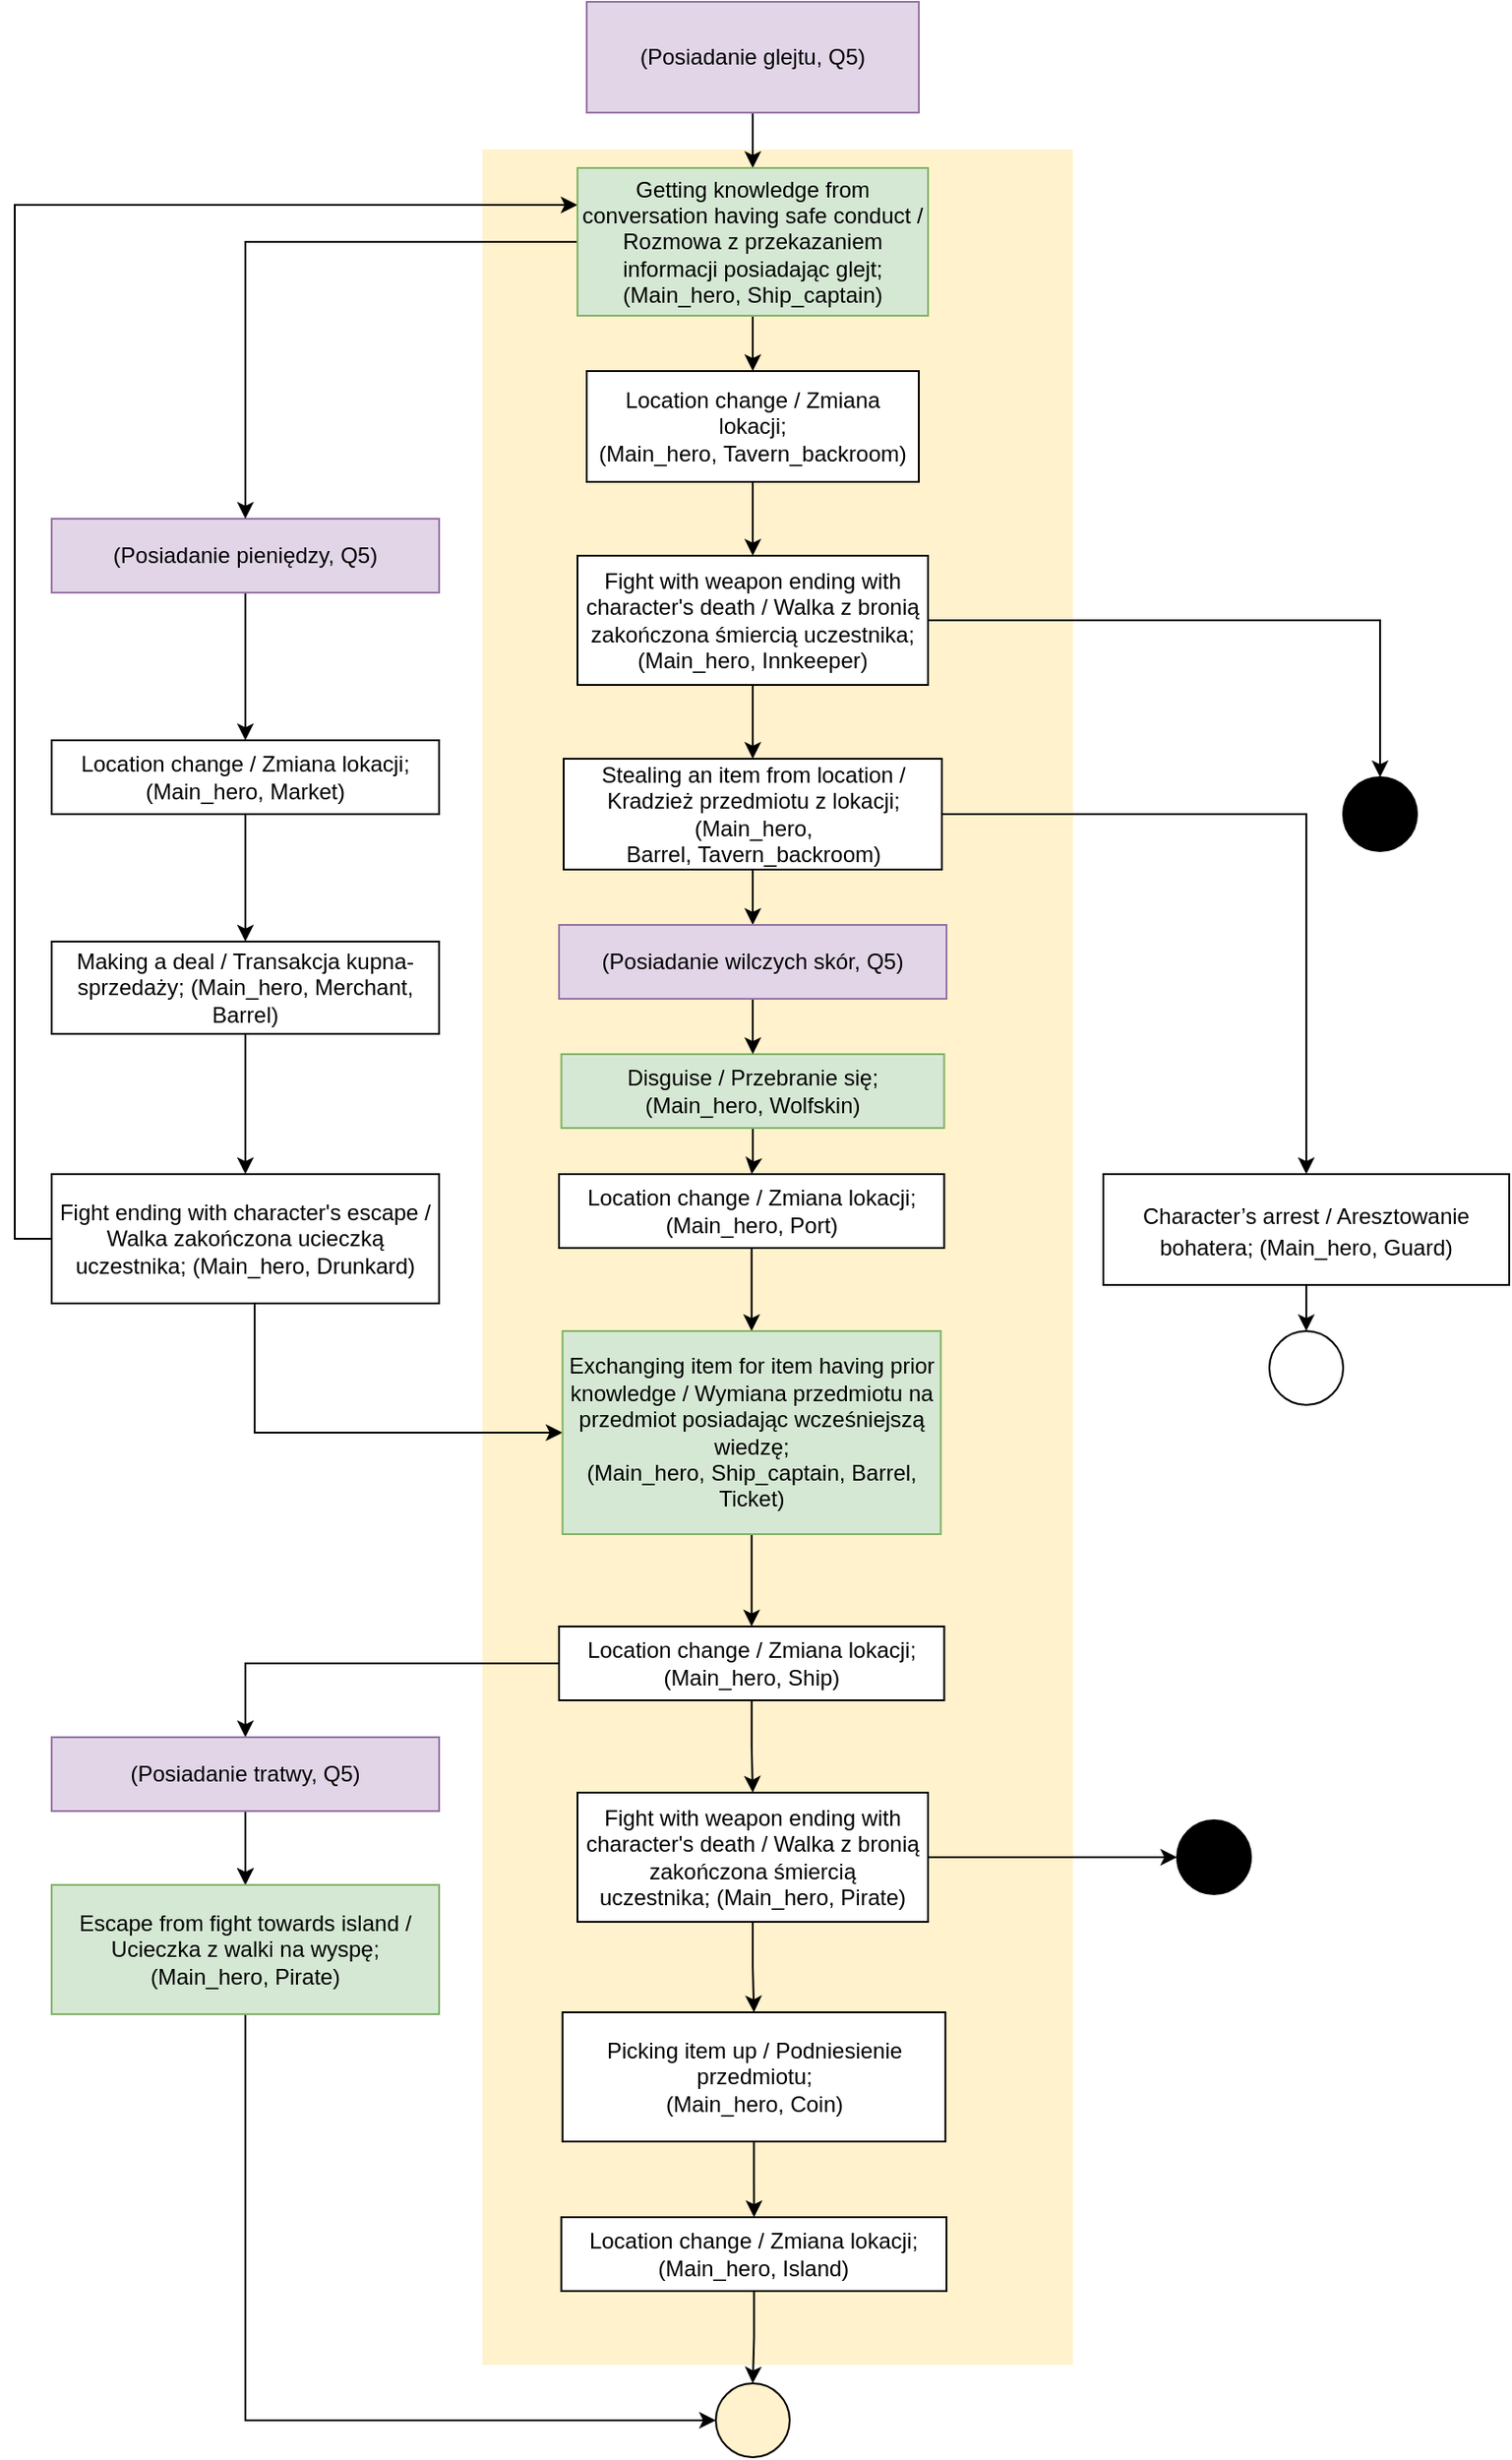 <mxfile version="14.5.1" type="device"><diagram id="zrbsFr-qhh6U__MejUAc" name="Strona-1"><mxGraphModel dx="2153" dy="926" grid="1" gridSize="10" guides="1" tooltips="1" connect="1" arrows="1" fold="1" page="1" pageScale="1" pageWidth="827" pageHeight="1169" math="0" shadow="0"><root><mxCell id="0"/><mxCell id="1" parent="0"/><mxCell id="CwZgO_pVpgkWuE0FBuKS-7" value="&lt;span style=&quot;color: rgba(0, 0, 0, 0); font-family: monospace; font-size: 0px; text-align: start;&quot;&gt;x&lt;/span&gt;" style="rounded=0;whiteSpace=wrap;html=1;strokeColor=none;fillColor=#fff2cc;" parent="1" vertex="1"><mxGeometry x="-564.5" y="90" width="320" height="1200" as="geometry"/></mxCell><mxCell id="lCt40lMM1meItMbEuGE0-6" style="edgeStyle=orthogonalEdgeStyle;rounded=0;orthogonalLoop=1;jettySize=auto;html=1;" parent="1" source="CwZgO_pVpgkWuE0FBuKS-3" target="lCt40lMM1meItMbEuGE0-1" edge="1"><mxGeometry relative="1" as="geometry"/></mxCell><mxCell id="CwZgO_pVpgkWuE0FBuKS-3" value="(Posiadanie glejtu, Q5)" style="rounded=0;whiteSpace=wrap;html=1;fillColor=#e1d5e7;strokeColor=#9673a6;" parent="1" vertex="1"><mxGeometry x="-508" y="10" width="180" height="60" as="geometry"/></mxCell><mxCell id="lm-zcwHoMeVhdbdh3yg9-1" style="edgeStyle=orthogonalEdgeStyle;rounded=0;orthogonalLoop=1;jettySize=auto;html=1;" parent="1" source="CwZgO_pVpgkWuE0FBuKS-15" target="t1fZ5_3LvZow0oJkhHbm-9" edge="1"><mxGeometry relative="1" as="geometry"/></mxCell><mxCell id="CwZgO_pVpgkWuE0FBuKS-15" value="&lt;font style=&quot;font-size: 12px;&quot;&gt;Location change / Zmiana lokacji; (Main_hero,&amp;nbsp;Tavern_backroom&lt;span style=&quot;background-color: initial;&quot;&gt;)&lt;/span&gt;&lt;br&gt;&lt;/font&gt;" style="rounded=0;whiteSpace=wrap;html=1;" parent="1" vertex="1"><mxGeometry x="-508" y="210" width="180" height="60" as="geometry"/></mxCell><mxCell id="t1fZ5_3LvZow0oJkhHbm-70" style="edgeStyle=orthogonalEdgeStyle;rounded=0;orthogonalLoop=1;jettySize=auto;html=1;fontFamily=Helvetica;fontSize=12;" parent="1" source="t1fZ5_3LvZow0oJkhHbm-5" target="t1fZ5_3LvZow0oJkhHbm-69" edge="1"><mxGeometry relative="1" as="geometry"/></mxCell><mxCell id="t1fZ5_3LvZow0oJkhHbm-5" value="&lt;font style=&quot;font-size: 12px&quot;&gt;(Posiadanie pieniędzy, Q5)&lt;/font&gt;" style="rounded=0;whiteSpace=wrap;html=1;strokeColor=#9673a6;fillColor=#e1d5e7;" parent="1" vertex="1"><mxGeometry x="-798" y="290" width="210" height="40" as="geometry"/></mxCell><mxCell id="t1fZ5_3LvZow0oJkhHbm-28" style="edgeStyle=orthogonalEdgeStyle;rounded=0;orthogonalLoop=1;jettySize=auto;html=1;entryX=0.5;entryY=0;entryDx=0;entryDy=0;fontFamily=Helvetica;fontSize=12;" parent="1" source="t1fZ5_3LvZow0oJkhHbm-9" target="t1fZ5_3LvZow0oJkhHbm-13" edge="1"><mxGeometry relative="1" as="geometry"><Array as="points"><mxPoint x="-78" y="345"/><mxPoint x="-78" y="430"/></Array></mxGeometry></mxCell><mxCell id="Om7I4k83CMP8oxTzi91N-5" style="edgeStyle=orthogonalEdgeStyle;rounded=0;orthogonalLoop=1;jettySize=auto;html=1;" parent="1" source="t1fZ5_3LvZow0oJkhHbm-9" target="t1fZ5_3LvZow0oJkhHbm-29" edge="1"><mxGeometry relative="1" as="geometry"/></mxCell><mxCell id="t1fZ5_3LvZow0oJkhHbm-9" value="Fight with weapon ending with character's death / Walka z bronią zakończona śmiercią uczestnika; (Main_hero, Innkeeper)" style="rounded=0;whiteSpace=wrap;html=1;sketch=0;align=center;" parent="1" vertex="1"><mxGeometry x="-513" y="310" width="190" height="70" as="geometry"/></mxCell><mxCell id="t1fZ5_3LvZow0oJkhHbm-13" value="" style="ellipse;whiteSpace=wrap;html=1;aspect=fixed;fontSize=14;align=center;fillColor=#000000;" parent="1" vertex="1"><mxGeometry x="-98" y="430" width="40" height="40" as="geometry"/></mxCell><mxCell id="lCt40lMM1meItMbEuGE0-10" style="edgeStyle=orthogonalEdgeStyle;rounded=0;orthogonalLoop=1;jettySize=auto;html=1;" parent="1" source="t1fZ5_3LvZow0oJkhHbm-29" target="t1fZ5_3LvZow0oJkhHbm-45" edge="1"><mxGeometry relative="1" as="geometry"/></mxCell><mxCell id="izLxYlYq_N0TrJulpBip-1" style="edgeStyle=orthogonalEdgeStyle;rounded=0;orthogonalLoop=1;jettySize=auto;html=1;entryX=0.5;entryY=0;entryDx=0;entryDy=0;" parent="1" source="t1fZ5_3LvZow0oJkhHbm-29" target="t1fZ5_3LvZow0oJkhHbm-40" edge="1"><mxGeometry relative="1" as="geometry"/></mxCell><mxCell id="t1fZ5_3LvZow0oJkhHbm-29" value="&lt;font style=&quot;font-size: 12px;&quot;&gt;Stealing an item from location / Kradzież przedmiotu z lokacji; (Main_hero, Barrel,&amp;nbsp;Tavern_backroom)&lt;/font&gt;" style="rounded=0;whiteSpace=wrap;html=1;sketch=0;align=center;" parent="1" vertex="1"><mxGeometry x="-520.5" y="420" width="205" height="60" as="geometry"/></mxCell><mxCell id="lCt40lMM1meItMbEuGE0-18" style="edgeStyle=orthogonalEdgeStyle;rounded=0;orthogonalLoop=1;jettySize=auto;html=1;" parent="1" source="t1fZ5_3LvZow0oJkhHbm-38" target="lCt40lMM1meItMbEuGE0-15" edge="1"><mxGeometry relative="1" as="geometry"/></mxCell><mxCell id="t1fZ5_3LvZow0oJkhHbm-38" value="Disguise / Przebranie się; &lt;br&gt;(Main_hero, Wolfskin)" style="rounded=0;whiteSpace=wrap;html=1;sketch=0;fillColor=#d5e8d4;strokeColor=#82b366;align=center;" parent="1" vertex="1"><mxGeometry x="-521.75" y="580" width="207.5" height="40" as="geometry"/></mxCell><mxCell id="t1fZ5_3LvZow0oJkhHbm-43" style="edgeStyle=orthogonalEdgeStyle;rounded=0;orthogonalLoop=1;jettySize=auto;html=1;fontFamily=Helvetica;fontSize=12;" parent="1" source="t1fZ5_3LvZow0oJkhHbm-40" target="t1fZ5_3LvZow0oJkhHbm-42" edge="1"><mxGeometry relative="1" as="geometry"/></mxCell><mxCell id="t1fZ5_3LvZow0oJkhHbm-40" value="&lt;font style=&quot;font-size: 12px;&quot;&gt;Character’s arrest / Aresztowanie bohatera; (Main_hero, Guard)&lt;/font&gt;" style="rounded=0;whiteSpace=wrap;html=1;fontSize=14;" parent="1" vertex="1"><mxGeometry x="-228" y="645" width="220" height="60" as="geometry"/></mxCell><mxCell id="t1fZ5_3LvZow0oJkhHbm-42" value="" style="ellipse;whiteSpace=wrap;html=1;aspect=fixed;fontSize=14;align=center;fillColor=none;" parent="1" vertex="1"><mxGeometry x="-138" y="730" width="40" height="40" as="geometry"/></mxCell><mxCell id="lCt40lMM1meItMbEuGE0-11" style="edgeStyle=orthogonalEdgeStyle;rounded=0;orthogonalLoop=1;jettySize=auto;html=1;" parent="1" source="t1fZ5_3LvZow0oJkhHbm-45" target="t1fZ5_3LvZow0oJkhHbm-38" edge="1"><mxGeometry relative="1" as="geometry"/></mxCell><mxCell id="t1fZ5_3LvZow0oJkhHbm-45" value="&lt;font style=&quot;font-size: 12px&quot;&gt;(Posiadanie wilczych skór, Q5)&lt;/font&gt;" style="rounded=0;whiteSpace=wrap;html=1;strokeColor=#9673a6;fillColor=#e1d5e7;" parent="1" vertex="1"><mxGeometry x="-523" y="510" width="210" height="40" as="geometry"/></mxCell><mxCell id="Om7I4k83CMP8oxTzi91N-9" style="edgeStyle=orthogonalEdgeStyle;rounded=0;orthogonalLoop=1;jettySize=auto;html=1;" parent="1" source="t1fZ5_3LvZow0oJkhHbm-51" target="t1fZ5_3LvZow0oJkhHbm-54" edge="1"><mxGeometry relative="1" as="geometry"/></mxCell><mxCell id="lm-zcwHoMeVhdbdh3yg9-3" style="edgeStyle=orthogonalEdgeStyle;rounded=0;orthogonalLoop=1;jettySize=auto;html=1;" parent="1" source="t1fZ5_3LvZow0oJkhHbm-51" target="Om7I4k83CMP8oxTzi91N-11" edge="1"><mxGeometry relative="1" as="geometry"/></mxCell><mxCell id="t1fZ5_3LvZow0oJkhHbm-51" value="Location change / Zmiana lokacji; (Main_hero, Ship)" style="rounded=0;whiteSpace=wrap;html=1;sketch=0;align=center;" parent="1" vertex="1"><mxGeometry x="-522.99" y="890" width="208.75" height="40" as="geometry"/></mxCell><mxCell id="t1fZ5_3LvZow0oJkhHbm-61" style="edgeStyle=orthogonalEdgeStyle;rounded=0;orthogonalLoop=1;jettySize=auto;html=1;fontFamily=Helvetica;fontSize=12;" parent="1" source="t1fZ5_3LvZow0oJkhHbm-54" target="t1fZ5_3LvZow0oJkhHbm-60" edge="1"><mxGeometry relative="1" as="geometry"/></mxCell><mxCell id="Om7I4k83CMP8oxTzi91N-8" value="" style="edgeStyle=orthogonalEdgeStyle;rounded=0;orthogonalLoop=1;jettySize=auto;html=1;" parent="1" source="t1fZ5_3LvZow0oJkhHbm-54" target="t1fZ5_3LvZow0oJkhHbm-60" edge="1"><mxGeometry relative="1" as="geometry"/></mxCell><mxCell id="t1fZ5_3LvZow0oJkhHbm-54" value="&lt;font style=&quot;font-size: 12px&quot;&gt;(Posiadanie tratwy, Q5)&lt;/font&gt;" style="rounded=0;whiteSpace=wrap;html=1;strokeColor=#9673a6;fillColor=#e1d5e7;" parent="1" vertex="1"><mxGeometry x="-798" y="950" width="210" height="40" as="geometry"/></mxCell><mxCell id="9xmf_jQpLCKLyrFyPWmb-1" style="edgeStyle=orthogonalEdgeStyle;rounded=0;orthogonalLoop=1;jettySize=auto;html=1;entryX=0;entryY=0.5;entryDx=0;entryDy=0;" parent="1" source="t1fZ5_3LvZow0oJkhHbm-60" target="6gnCUKBcKyotLBVQOYgT-15" edge="1"><mxGeometry relative="1" as="geometry"><Array as="points"><mxPoint x="-693" y="1320"/></Array></mxGeometry></mxCell><mxCell id="t1fZ5_3LvZow0oJkhHbm-60" value="Escape from fight towards island / Ucieczka z walki na wyspę; (Main_hero, Pirate)" style="rounded=0;whiteSpace=wrap;html=1;sketch=0;align=center;fillColor=#d5e8d4;strokeColor=#82b366;" parent="1" vertex="1"><mxGeometry x="-798" y="1030" width="210" height="70" as="geometry"/></mxCell><mxCell id="Ef4RZ_ABZQHQWIGOINjN-14" style="edgeStyle=orthogonalEdgeStyle;rounded=0;orthogonalLoop=1;jettySize=auto;html=1;" parent="1" source="t1fZ5_3LvZow0oJkhHbm-64" target="Ef4RZ_ABZQHQWIGOINjN-13" edge="1"><mxGeometry relative="1" as="geometry"/></mxCell><mxCell id="t1fZ5_3LvZow0oJkhHbm-64" value="Picking item up / Podniesienie przedmiotu;&lt;br&gt;(Main_hero, Coin)" style="rounded=0;whiteSpace=wrap;html=1;sketch=0;align=center;" parent="1" vertex="1"><mxGeometry x="-521.12" y="1099" width="207.5" height="70" as="geometry"/></mxCell><mxCell id="t1fZ5_3LvZow0oJkhHbm-73" style="edgeStyle=orthogonalEdgeStyle;rounded=0;orthogonalLoop=1;jettySize=auto;html=1;fontFamily=Helvetica;fontSize=12;" parent="1" source="t1fZ5_3LvZow0oJkhHbm-68" target="t1fZ5_3LvZow0oJkhHbm-72" edge="1"><mxGeometry relative="1" as="geometry"/></mxCell><mxCell id="t1fZ5_3LvZow0oJkhHbm-68" value="&lt;font style=&quot;font-size: 12px;&quot;&gt;&lt;font style=&quot;&quot;&gt;Making a deal / Transakcja kupna-sprzedaży;&amp;nbsp;&lt;/font&gt;(Main_hero,&amp;nbsp;Merchant, Barrel)&lt;/font&gt;" style="rounded=0;whiteSpace=wrap;html=1;sketch=0;align=center;" parent="1" vertex="1"><mxGeometry x="-798" y="519" width="210" height="50" as="geometry"/></mxCell><mxCell id="t1fZ5_3LvZow0oJkhHbm-71" style="edgeStyle=orthogonalEdgeStyle;rounded=0;orthogonalLoop=1;jettySize=auto;html=1;fontFamily=Helvetica;fontSize=12;" parent="1" source="t1fZ5_3LvZow0oJkhHbm-69" target="t1fZ5_3LvZow0oJkhHbm-68" edge="1"><mxGeometry relative="1" as="geometry"/></mxCell><mxCell id="t1fZ5_3LvZow0oJkhHbm-69" value="&lt;font style=&quot;font-size: 12px;&quot;&gt;Location change / Zmiana lokacji; (Main_hero, Market)&lt;/font&gt;" style="rounded=0;whiteSpace=wrap;html=1;" parent="1" vertex="1"><mxGeometry x="-798" y="410" width="210" height="40" as="geometry"/></mxCell><mxCell id="lCt40lMM1meItMbEuGE0-9" style="edgeStyle=orthogonalEdgeStyle;rounded=0;orthogonalLoop=1;jettySize=auto;html=1;entryX=0;entryY=0.25;entryDx=0;entryDy=0;" parent="1" source="t1fZ5_3LvZow0oJkhHbm-72" target="lCt40lMM1meItMbEuGE0-1" edge="1"><mxGeometry relative="1" as="geometry"><Array as="points"><mxPoint x="-818" y="680"/><mxPoint x="-818" y="120"/></Array></mxGeometry></mxCell><mxCell id="lm-zcwHoMeVhdbdh3yg9-2" style="edgeStyle=orthogonalEdgeStyle;rounded=0;orthogonalLoop=1;jettySize=auto;html=1;entryX=0;entryY=0.5;entryDx=0;entryDy=0;" parent="1" source="t1fZ5_3LvZow0oJkhHbm-72" target="lCt40lMM1meItMbEuGE0-19" edge="1"><mxGeometry relative="1" as="geometry"><Array as="points"><mxPoint x="-688" y="785"/></Array></mxGeometry></mxCell><mxCell id="t1fZ5_3LvZow0oJkhHbm-72" value="Fight ending with character's escape / Walka zakończona ucieczką uczestnika; (Main_hero, Drunkard)" style="rounded=0;whiteSpace=wrap;html=1;sketch=0;align=center;" parent="1" vertex="1"><mxGeometry x="-798" y="645" width="210" height="70" as="geometry"/></mxCell><mxCell id="6gnCUKBcKyotLBVQOYgT-13" value="" style="ellipse;whiteSpace=wrap;html=1;aspect=fixed;fontSize=14;align=center;fillColor=#000000;" parent="1" vertex="1"><mxGeometry x="-188" y="995" width="40" height="40" as="geometry"/></mxCell><mxCell id="6gnCUKBcKyotLBVQOYgT-15" value="" style="ellipse;whiteSpace=wrap;html=1;aspect=fixed;fontSize=14;align=center;fillColor=#fff2cc;strokeWidth=1;" parent="1" vertex="1"><mxGeometry x="-438" y="1300" width="40" height="40" as="geometry"/></mxCell><mxCell id="Ef4RZ_ABZQHQWIGOINjN-15" style="edgeStyle=orthogonalEdgeStyle;rounded=0;orthogonalLoop=1;jettySize=auto;html=1;entryX=0.5;entryY=0;entryDx=0;entryDy=0;" parent="1" source="Ef4RZ_ABZQHQWIGOINjN-13" target="6gnCUKBcKyotLBVQOYgT-15" edge="1"><mxGeometry relative="1" as="geometry"/></mxCell><mxCell id="Ef4RZ_ABZQHQWIGOINjN-13" value="Location change / Zmiana lokacji; (Main_hero, Island)" style="rounded=0;whiteSpace=wrap;html=1;sketch=0;align=center;" parent="1" vertex="1"><mxGeometry x="-521.75" y="1210" width="208.75" height="40" as="geometry"/></mxCell><mxCell id="Om7I4k83CMP8oxTzi91N-13" style="edgeStyle=orthogonalEdgeStyle;rounded=0;orthogonalLoop=1;jettySize=auto;html=1;entryX=0;entryY=0.5;entryDx=0;entryDy=0;" parent="1" source="Om7I4k83CMP8oxTzi91N-11" target="6gnCUKBcKyotLBVQOYgT-13" edge="1"><mxGeometry relative="1" as="geometry"/></mxCell><mxCell id="Om7I4k83CMP8oxTzi91N-14" style="edgeStyle=orthogonalEdgeStyle;rounded=0;orthogonalLoop=1;jettySize=auto;html=1;" parent="1" source="Om7I4k83CMP8oxTzi91N-11" target="t1fZ5_3LvZow0oJkhHbm-64" edge="1"><mxGeometry relative="1" as="geometry"/></mxCell><mxCell id="Om7I4k83CMP8oxTzi91N-11" value="Fight with weapon ending with character's death / Walka z bronią zakończona śmiercią uczestnika;&amp;nbsp;(Main_hero, Pirate)" style="rounded=0;whiteSpace=wrap;html=1;sketch=0;align=center;" parent="1" vertex="1"><mxGeometry x="-513" y="980" width="190" height="70" as="geometry"/></mxCell><mxCell id="lCt40lMM1meItMbEuGE0-7" style="edgeStyle=orthogonalEdgeStyle;rounded=0;orthogonalLoop=1;jettySize=auto;html=1;" parent="1" source="lCt40lMM1meItMbEuGE0-1" target="CwZgO_pVpgkWuE0FBuKS-15" edge="1"><mxGeometry relative="1" as="geometry"/></mxCell><mxCell id="lCt40lMM1meItMbEuGE0-8" style="edgeStyle=orthogonalEdgeStyle;rounded=0;orthogonalLoop=1;jettySize=auto;html=1;" parent="1" source="lCt40lMM1meItMbEuGE0-1" target="t1fZ5_3LvZow0oJkhHbm-5" edge="1"><mxGeometry relative="1" as="geometry"/></mxCell><mxCell id="lCt40lMM1meItMbEuGE0-1" value="Getting knowledge from conversation having safe conduct / Rozmowa z przekazaniem informacji posiadając glejt; (Main_hero, Ship_captain)" style="rounded=0;whiteSpace=wrap;html=1;sketch=0;align=center;fillColor=#d5e8d4;strokeColor=#82b366;" parent="1" vertex="1"><mxGeometry x="-513" y="100" width="190" height="80" as="geometry"/></mxCell><mxCell id="lCt40lMM1meItMbEuGE0-21" style="edgeStyle=orthogonalEdgeStyle;rounded=0;orthogonalLoop=1;jettySize=auto;html=1;" parent="1" source="lCt40lMM1meItMbEuGE0-15" target="lCt40lMM1meItMbEuGE0-19" edge="1"><mxGeometry relative="1" as="geometry"/></mxCell><mxCell id="lCt40lMM1meItMbEuGE0-15" value="Location change / Zmiana lokacji; (Main_hero, Port)" style="rounded=0;whiteSpace=wrap;html=1;sketch=0;align=center;" parent="1" vertex="1"><mxGeometry x="-523" y="645" width="208.75" height="40" as="geometry"/></mxCell><mxCell id="lCt40lMM1meItMbEuGE0-22" style="edgeStyle=orthogonalEdgeStyle;rounded=0;orthogonalLoop=1;jettySize=auto;html=1;" parent="1" source="lCt40lMM1meItMbEuGE0-19" target="t1fZ5_3LvZow0oJkhHbm-51" edge="1"><mxGeometry relative="1" as="geometry"/></mxCell><mxCell id="lCt40lMM1meItMbEuGE0-19" value="Exchanging item for item having prior knowledge / Wymiana przedmiotu na przedmiot posiadając wcześniejszą wiedzę;&lt;br style=&quot;border-color: var(--border-color);&quot;&gt;(Main_hero, Ship_captain, Barrel, Ticket)" style="rounded=0;whiteSpace=wrap;html=1;sketch=0;align=center;fillColor=#d5e8d4;strokeColor=#82b366;" parent="1" vertex="1"><mxGeometry x="-521.12" y="730" width="205" height="110" as="geometry"/></mxCell></root></mxGraphModel></diagram></mxfile>